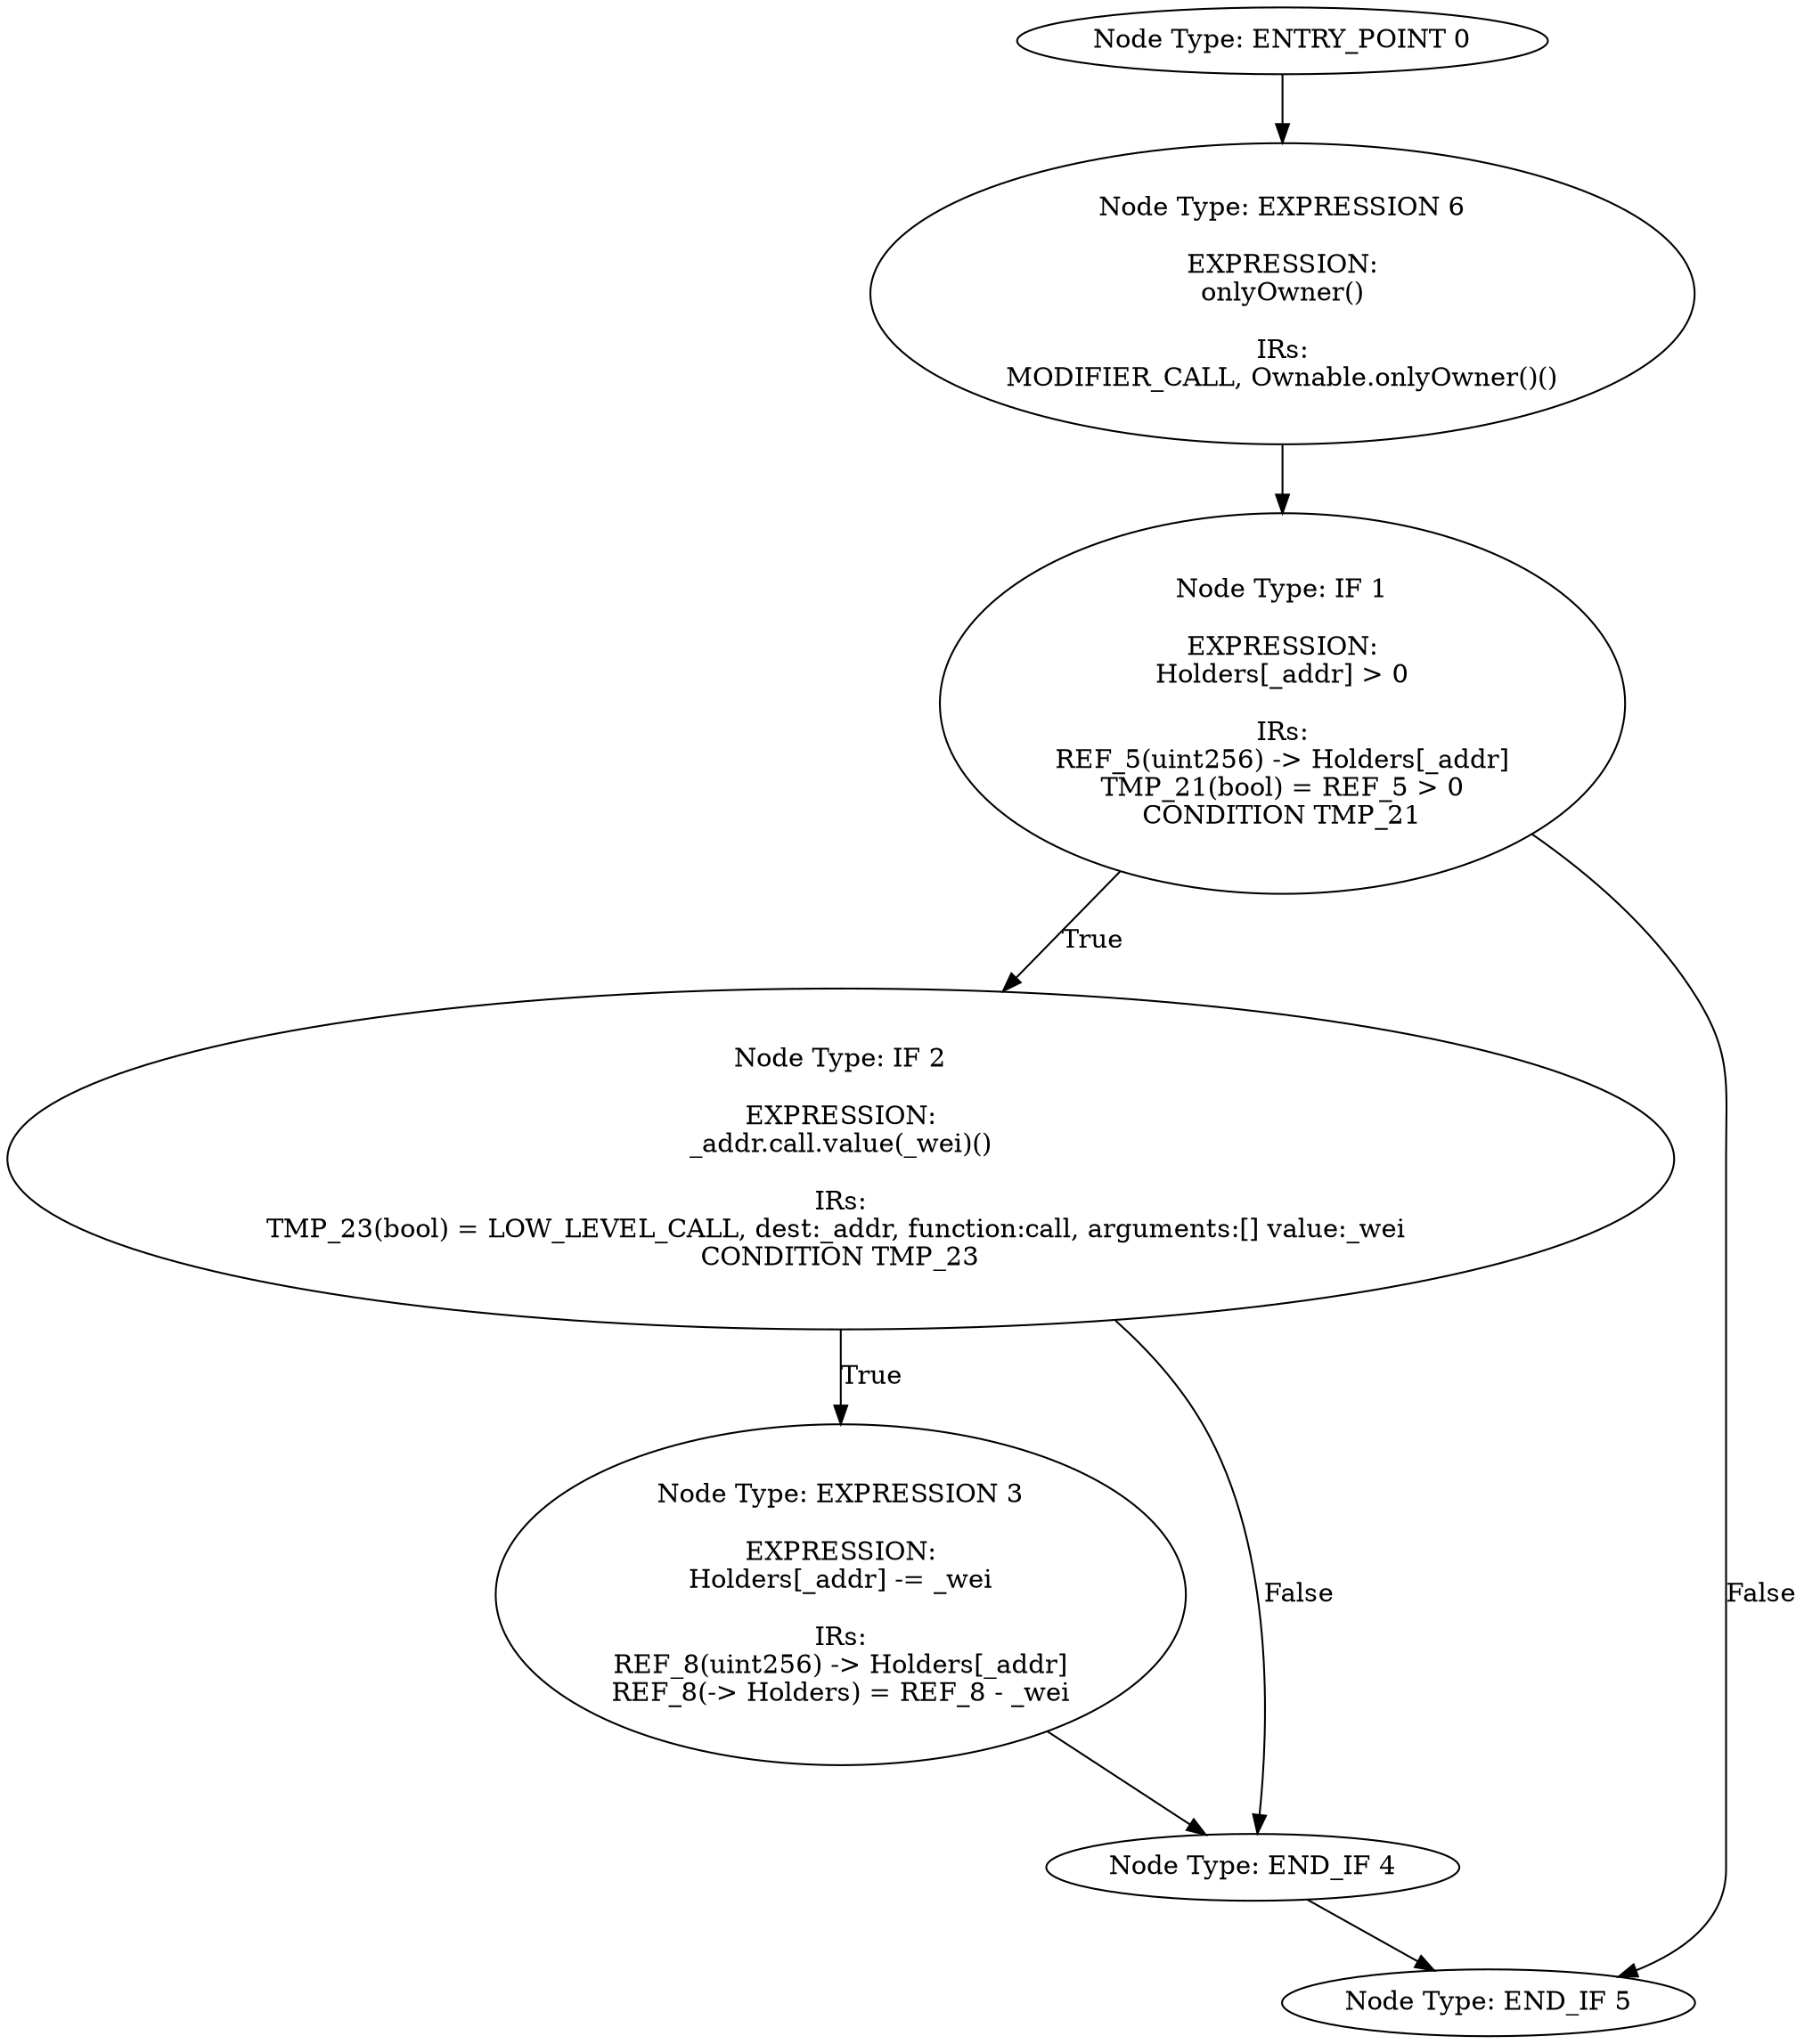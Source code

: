 digraph{
0[label="Node Type: ENTRY_POINT 0
"];
0->6;
1[label="Node Type: IF 1

EXPRESSION:
Holders[_addr] > 0

IRs:
REF_5(uint256) -> Holders[_addr]
TMP_21(bool) = REF_5 > 0
CONDITION TMP_21"];
1->2[label="True"];
1->5[label="False"];
2[label="Node Type: IF 2

EXPRESSION:
_addr.call.value(_wei)()

IRs:
TMP_23(bool) = LOW_LEVEL_CALL, dest:_addr, function:call, arguments:[] value:_wei 
CONDITION TMP_23"];
2->3[label="True"];
2->4[label="False"];
3[label="Node Type: EXPRESSION 3

EXPRESSION:
Holders[_addr] -= _wei

IRs:
REF_8(uint256) -> Holders[_addr]
REF_8(-> Holders) = REF_8 - _wei"];
3->4;
4[label="Node Type: END_IF 4
"];
4->5;
5[label="Node Type: END_IF 5
"];
6[label="Node Type: EXPRESSION 6

EXPRESSION:
onlyOwner()

IRs:
MODIFIER_CALL, Ownable.onlyOwner()()"];
6->1;
}
